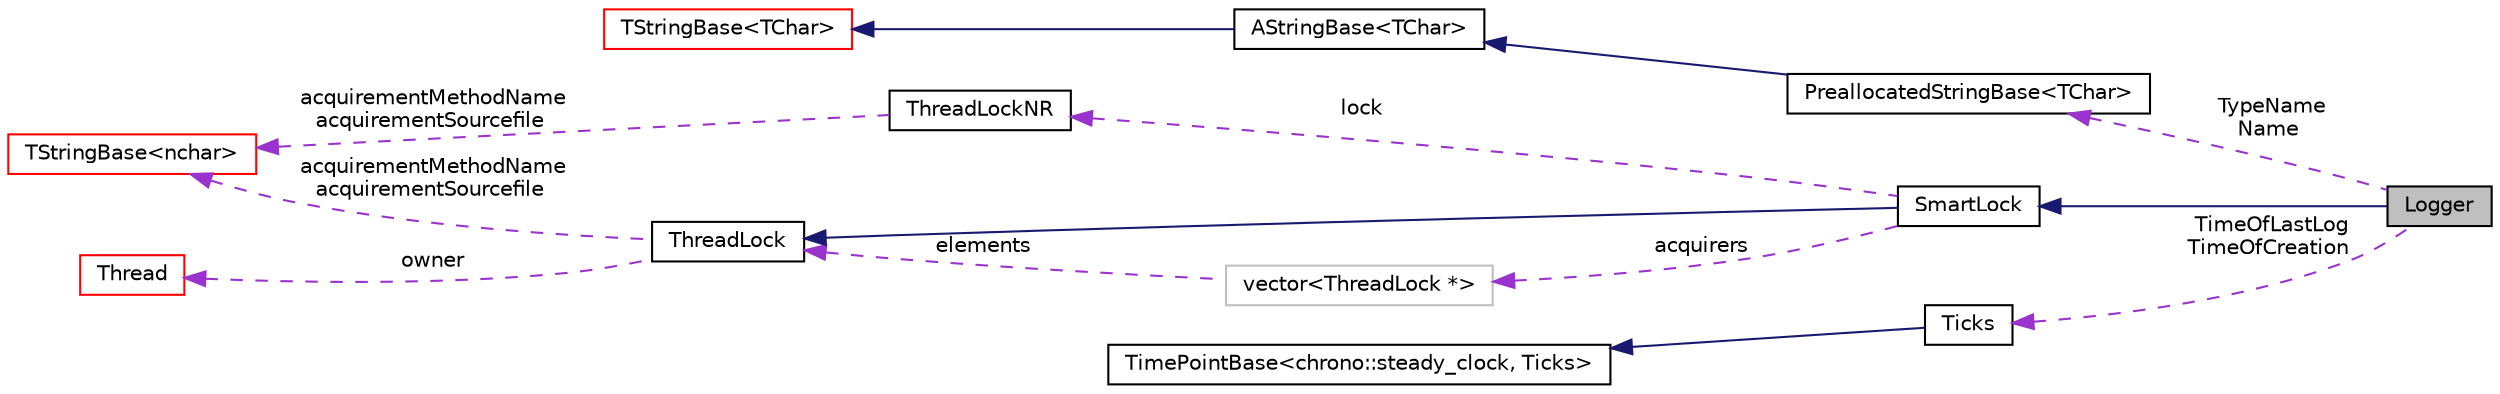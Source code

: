 digraph "Logger"
{
  edge [fontname="Helvetica",fontsize="10",labelfontname="Helvetica",labelfontsize="10"];
  node [fontname="Helvetica",fontsize="10",shape=record];
  rankdir="LR";
  Node12 [label="Logger",height=0.2,width=0.4,color="black", fillcolor="grey75", style="filled", fontcolor="black"];
  Node26 [label="vector\<ThreadLock *\>",height=0.2,width=0.4,color="grey75", fillcolor="white", style="filled"];
  Node28 [label="TimePointBase\<chrono::steady_clock, Ticks\>",height=0.2,width=0.4,color="black", fillcolor="white", style="filled",URL="$classaworx_1_1lib_1_1time_1_1TimePointBase.html"];
  Node23 [label="TStringBase\<nchar\>",height=0.2,width=0.4,color="red", fillcolor="white", style="filled",URL="$classaworx_1_1lib_1_1strings_1_1TStringBase.html"];
  Node19 [label="TStringBase\<TChar\>",height=0.2,width=0.4,color="red", fillcolor="white", style="filled",URL="$classaworx_1_1lib_1_1strings_1_1TStringBase.html"];
  Node29 [label="PreallocatedStringBase\<TChar\>",height=0.2,width=0.4,color="black", fillcolor="white", style="filled",URL="$classaworx_1_1lib_1_1strings_1_1PreallocatedStringBase.html"];
  Node30 [label="AStringBase\<TChar\>",height=0.2,width=0.4,color="black", fillcolor="white", style="filled",URL="$classaworx_1_1lib_1_1strings_1_1AStringBase.html"];
  Node13 -> Node12 [dir="back",color="midnightblue",fontsize="10",style="solid",fontname="Helvetica"];
  Node14 -> Node13 [dir="back",color="midnightblue",fontsize="10",style="solid",fontname="Helvetica"];
  Node14 -> Node26 [dir="back",color="darkorchid3",fontsize="10",style="dashed",label=" elements" ,fontname="Helvetica"];
  Node15 -> Node14 [dir="back",color="darkorchid3",fontsize="10",style="dashed",label=" owner" ,fontname="Helvetica"];
  Node19 -> Node30 [dir="back",color="midnightblue",fontsize="10",style="solid",fontname="Helvetica"];
  Node23 -> Node14 [dir="back",color="darkorchid3",fontsize="10",style="dashed",label=" acquirementMethodName\nacquirementSourcefile" ,fontname="Helvetica"];
  Node23 -> Node25 [dir="back",color="darkorchid3",fontsize="10",style="dashed",label=" acquirementMethodName\nacquirementSourcefile" ,fontname="Helvetica"];
  Node25 -> Node13 [dir="back",color="darkorchid3",fontsize="10",style="dashed",label=" lock" ,fontname="Helvetica"];
  Node26 -> Node13 [dir="back",color="darkorchid3",fontsize="10",style="dashed",label=" acquirers" ,fontname="Helvetica"];
  Node27 -> Node12 [dir="back",color="darkorchid3",fontsize="10",style="dashed",label=" TimeOfLastLog\nTimeOfCreation" ,fontname="Helvetica"];
  Node28 -> Node27 [dir="back",color="midnightblue",fontsize="10",style="solid",fontname="Helvetica"];
  Node29 -> Node12 [dir="back",color="darkorchid3",fontsize="10",style="dashed",label=" TypeName\nName" ,fontname="Helvetica"];
  Node30 -> Node29 [dir="back",color="midnightblue",fontsize="10",style="solid",fontname="Helvetica"];
  Node13 [label="SmartLock",height=0.2,width=0.4,color="black", fillcolor="white", style="filled",URL="$classaworx_1_1lib_1_1threads_1_1SmartLock.html"];
  Node14 [label="ThreadLock",height=0.2,width=0.4,color="black", fillcolor="white", style="filled",URL="$classaworx_1_1lib_1_1threads_1_1ThreadLock.html"];
  Node15 [label="Thread",height=0.2,width=0.4,color="red", fillcolor="white", style="filled",URL="$classaworx_1_1lib_1_1threads_1_1Thread.html"];
  Node25 [label="ThreadLockNR",height=0.2,width=0.4,color="black", fillcolor="white", style="filled",URL="$classaworx_1_1lib_1_1threads_1_1ThreadLockNR.html"];
  Node27 [label="Ticks",height=0.2,width=0.4,color="black", fillcolor="white", style="filled",URL="$classaworx_1_1lib_1_1time_1_1Ticks.html"];
}

